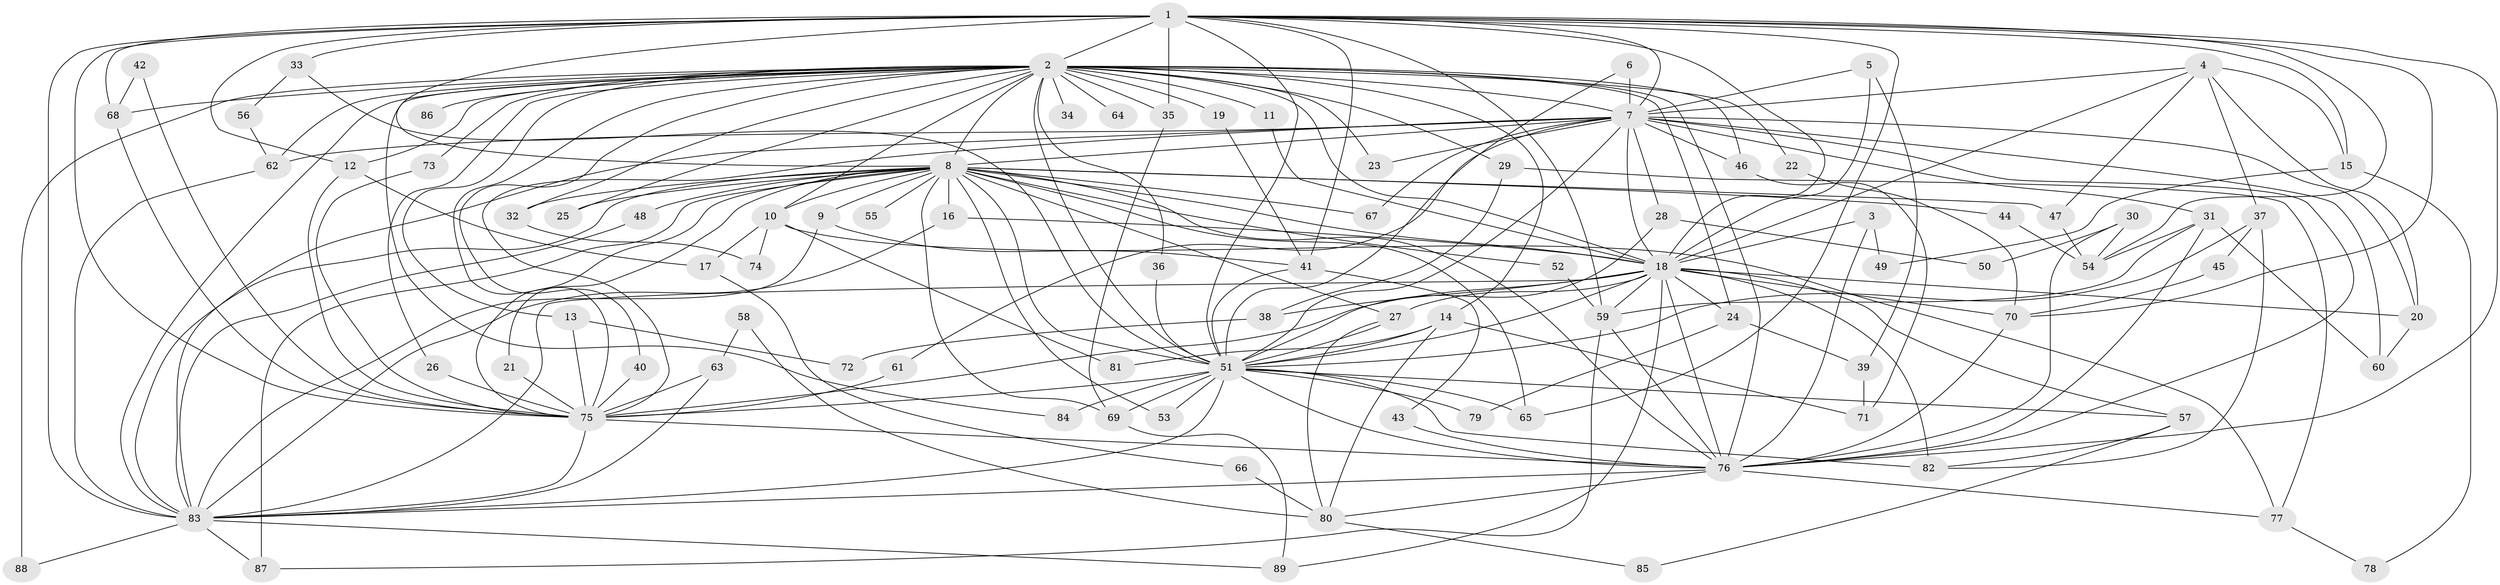 // original degree distribution, {22: 0.015748031496062992, 20: 0.015748031496062992, 29: 0.015748031496062992, 19: 0.007874015748031496, 21: 0.007874015748031496, 27: 0.007874015748031496, 28: 0.007874015748031496, 3: 0.2283464566929134, 6: 0.031496062992125984, 5: 0.047244094488188976, 2: 0.5196850393700787, 4: 0.09448818897637795}
// Generated by graph-tools (version 1.1) at 2025/36/03/04/25 23:36:35]
// undirected, 89 vertices, 212 edges
graph export_dot {
  node [color=gray90,style=filled];
  1;
  2;
  3;
  4;
  5;
  6;
  7;
  8;
  9;
  10;
  11;
  12;
  13;
  14;
  15;
  16;
  17;
  18;
  19;
  20;
  21;
  22;
  23;
  24;
  25;
  26;
  27;
  28;
  29;
  30;
  31;
  32;
  33;
  34;
  35;
  36;
  37;
  38;
  39;
  40;
  41;
  42;
  43;
  44;
  45;
  46;
  47;
  48;
  49;
  50;
  51;
  52;
  53;
  54;
  55;
  56;
  57;
  58;
  59;
  60;
  61;
  62;
  63;
  64;
  65;
  66;
  67;
  68;
  69;
  70;
  71;
  72;
  73;
  74;
  75;
  76;
  77;
  78;
  79;
  80;
  81;
  82;
  83;
  84;
  85;
  86;
  87;
  88;
  89;
  1 -- 2 [weight=2.0];
  1 -- 7 [weight=1.0];
  1 -- 8 [weight=1.0];
  1 -- 12 [weight=1.0];
  1 -- 15 [weight=1.0];
  1 -- 18 [weight=1.0];
  1 -- 33 [weight=1.0];
  1 -- 35 [weight=1.0];
  1 -- 41 [weight=1.0];
  1 -- 51 [weight=1.0];
  1 -- 54 [weight=1.0];
  1 -- 59 [weight=1.0];
  1 -- 65 [weight=1.0];
  1 -- 68 [weight=1.0];
  1 -- 70 [weight=1.0];
  1 -- 75 [weight=2.0];
  1 -- 76 [weight=1.0];
  1 -- 83 [weight=2.0];
  2 -- 7 [weight=3.0];
  2 -- 8 [weight=2.0];
  2 -- 10 [weight=1.0];
  2 -- 11 [weight=1.0];
  2 -- 12 [weight=1.0];
  2 -- 13 [weight=1.0];
  2 -- 14 [weight=1.0];
  2 -- 18 [weight=2.0];
  2 -- 19 [weight=1.0];
  2 -- 22 [weight=1.0];
  2 -- 23 [weight=1.0];
  2 -- 24 [weight=2.0];
  2 -- 25 [weight=1.0];
  2 -- 26 [weight=1.0];
  2 -- 29 [weight=2.0];
  2 -- 32 [weight=1.0];
  2 -- 34 [weight=2.0];
  2 -- 35 [weight=1.0];
  2 -- 36 [weight=1.0];
  2 -- 40 [weight=1.0];
  2 -- 46 [weight=1.0];
  2 -- 51 [weight=2.0];
  2 -- 62 [weight=1.0];
  2 -- 64 [weight=2.0];
  2 -- 68 [weight=1.0];
  2 -- 73 [weight=1.0];
  2 -- 75 [weight=2.0];
  2 -- 76 [weight=2.0];
  2 -- 83 [weight=2.0];
  2 -- 84 [weight=1.0];
  2 -- 86 [weight=2.0];
  2 -- 88 [weight=2.0];
  3 -- 18 [weight=1.0];
  3 -- 49 [weight=1.0];
  3 -- 76 [weight=1.0];
  4 -- 7 [weight=1.0];
  4 -- 15 [weight=1.0];
  4 -- 18 [weight=1.0];
  4 -- 20 [weight=1.0];
  4 -- 37 [weight=1.0];
  4 -- 47 [weight=1.0];
  5 -- 7 [weight=1.0];
  5 -- 18 [weight=1.0];
  5 -- 39 [weight=1.0];
  6 -- 7 [weight=1.0];
  6 -- 51 [weight=1.0];
  7 -- 8 [weight=1.0];
  7 -- 18 [weight=1.0];
  7 -- 20 [weight=1.0];
  7 -- 23 [weight=1.0];
  7 -- 28 [weight=1.0];
  7 -- 31 [weight=1.0];
  7 -- 46 [weight=1.0];
  7 -- 51 [weight=1.0];
  7 -- 60 [weight=1.0];
  7 -- 61 [weight=1.0];
  7 -- 62 [weight=1.0];
  7 -- 67 [weight=1.0];
  7 -- 75 [weight=1.0];
  7 -- 76 [weight=1.0];
  7 -- 83 [weight=1.0];
  8 -- 9 [weight=1.0];
  8 -- 10 [weight=1.0];
  8 -- 16 [weight=1.0];
  8 -- 18 [weight=2.0];
  8 -- 21 [weight=1.0];
  8 -- 25 [weight=1.0];
  8 -- 27 [weight=1.0];
  8 -- 32 [weight=1.0];
  8 -- 44 [weight=1.0];
  8 -- 47 [weight=1.0];
  8 -- 48 [weight=2.0];
  8 -- 51 [weight=1.0];
  8 -- 52 [weight=1.0];
  8 -- 53 [weight=1.0];
  8 -- 55 [weight=1.0];
  8 -- 65 [weight=1.0];
  8 -- 67 [weight=1.0];
  8 -- 69 [weight=1.0];
  8 -- 75 [weight=1.0];
  8 -- 76 [weight=1.0];
  8 -- 83 [weight=1.0];
  8 -- 87 [weight=1.0];
  9 -- 41 [weight=1.0];
  9 -- 83 [weight=1.0];
  10 -- 17 [weight=1.0];
  10 -- 74 [weight=1.0];
  10 -- 77 [weight=1.0];
  10 -- 81 [weight=1.0];
  11 -- 18 [weight=1.0];
  12 -- 17 [weight=1.0];
  12 -- 75 [weight=1.0];
  13 -- 72 [weight=1.0];
  13 -- 75 [weight=1.0];
  14 -- 51 [weight=1.0];
  14 -- 71 [weight=1.0];
  14 -- 80 [weight=1.0];
  14 -- 81 [weight=1.0];
  15 -- 49 [weight=1.0];
  15 -- 78 [weight=1.0];
  16 -- 18 [weight=1.0];
  16 -- 83 [weight=1.0];
  17 -- 66 [weight=1.0];
  18 -- 20 [weight=1.0];
  18 -- 24 [weight=1.0];
  18 -- 27 [weight=1.0];
  18 -- 38 [weight=1.0];
  18 -- 51 [weight=2.0];
  18 -- 57 [weight=1.0];
  18 -- 59 [weight=1.0];
  18 -- 70 [weight=1.0];
  18 -- 75 [weight=1.0];
  18 -- 76 [weight=3.0];
  18 -- 82 [weight=1.0];
  18 -- 83 [weight=1.0];
  18 -- 89 [weight=1.0];
  19 -- 41 [weight=1.0];
  20 -- 60 [weight=1.0];
  21 -- 75 [weight=1.0];
  22 -- 70 [weight=1.0];
  24 -- 39 [weight=1.0];
  24 -- 79 [weight=1.0];
  26 -- 75 [weight=1.0];
  27 -- 51 [weight=1.0];
  27 -- 80 [weight=1.0];
  28 -- 50 [weight=1.0];
  28 -- 51 [weight=1.0];
  29 -- 38 [weight=1.0];
  29 -- 77 [weight=1.0];
  30 -- 50 [weight=1.0];
  30 -- 54 [weight=1.0];
  30 -- 76 [weight=1.0];
  31 -- 54 [weight=1.0];
  31 -- 59 [weight=1.0];
  31 -- 60 [weight=1.0];
  31 -- 76 [weight=1.0];
  32 -- 74 [weight=1.0];
  33 -- 51 [weight=1.0];
  33 -- 56 [weight=1.0];
  35 -- 69 [weight=1.0];
  36 -- 51 [weight=1.0];
  37 -- 45 [weight=1.0];
  37 -- 51 [weight=1.0];
  37 -- 82 [weight=1.0];
  38 -- 72 [weight=1.0];
  39 -- 71 [weight=1.0];
  40 -- 75 [weight=1.0];
  41 -- 43 [weight=1.0];
  41 -- 51 [weight=1.0];
  42 -- 68 [weight=1.0];
  42 -- 75 [weight=1.0];
  43 -- 76 [weight=1.0];
  44 -- 54 [weight=1.0];
  45 -- 70 [weight=1.0];
  46 -- 71 [weight=1.0];
  47 -- 54 [weight=1.0];
  48 -- 83 [weight=1.0];
  51 -- 53 [weight=2.0];
  51 -- 57 [weight=1.0];
  51 -- 65 [weight=1.0];
  51 -- 69 [weight=1.0];
  51 -- 75 [weight=1.0];
  51 -- 76 [weight=1.0];
  51 -- 79 [weight=2.0];
  51 -- 82 [weight=2.0];
  51 -- 83 [weight=1.0];
  51 -- 84 [weight=2.0];
  52 -- 59 [weight=1.0];
  56 -- 62 [weight=1.0];
  57 -- 82 [weight=1.0];
  57 -- 85 [weight=1.0];
  58 -- 63 [weight=1.0];
  58 -- 80 [weight=1.0];
  59 -- 76 [weight=1.0];
  59 -- 87 [weight=1.0];
  61 -- 75 [weight=1.0];
  62 -- 83 [weight=1.0];
  63 -- 75 [weight=1.0];
  63 -- 83 [weight=1.0];
  66 -- 80 [weight=1.0];
  68 -- 75 [weight=1.0];
  69 -- 89 [weight=1.0];
  70 -- 76 [weight=1.0];
  73 -- 75 [weight=1.0];
  75 -- 76 [weight=1.0];
  75 -- 83 [weight=1.0];
  76 -- 77 [weight=1.0];
  76 -- 80 [weight=1.0];
  76 -- 83 [weight=1.0];
  77 -- 78 [weight=1.0];
  80 -- 85 [weight=1.0];
  83 -- 87 [weight=1.0];
  83 -- 88 [weight=1.0];
  83 -- 89 [weight=1.0];
}
